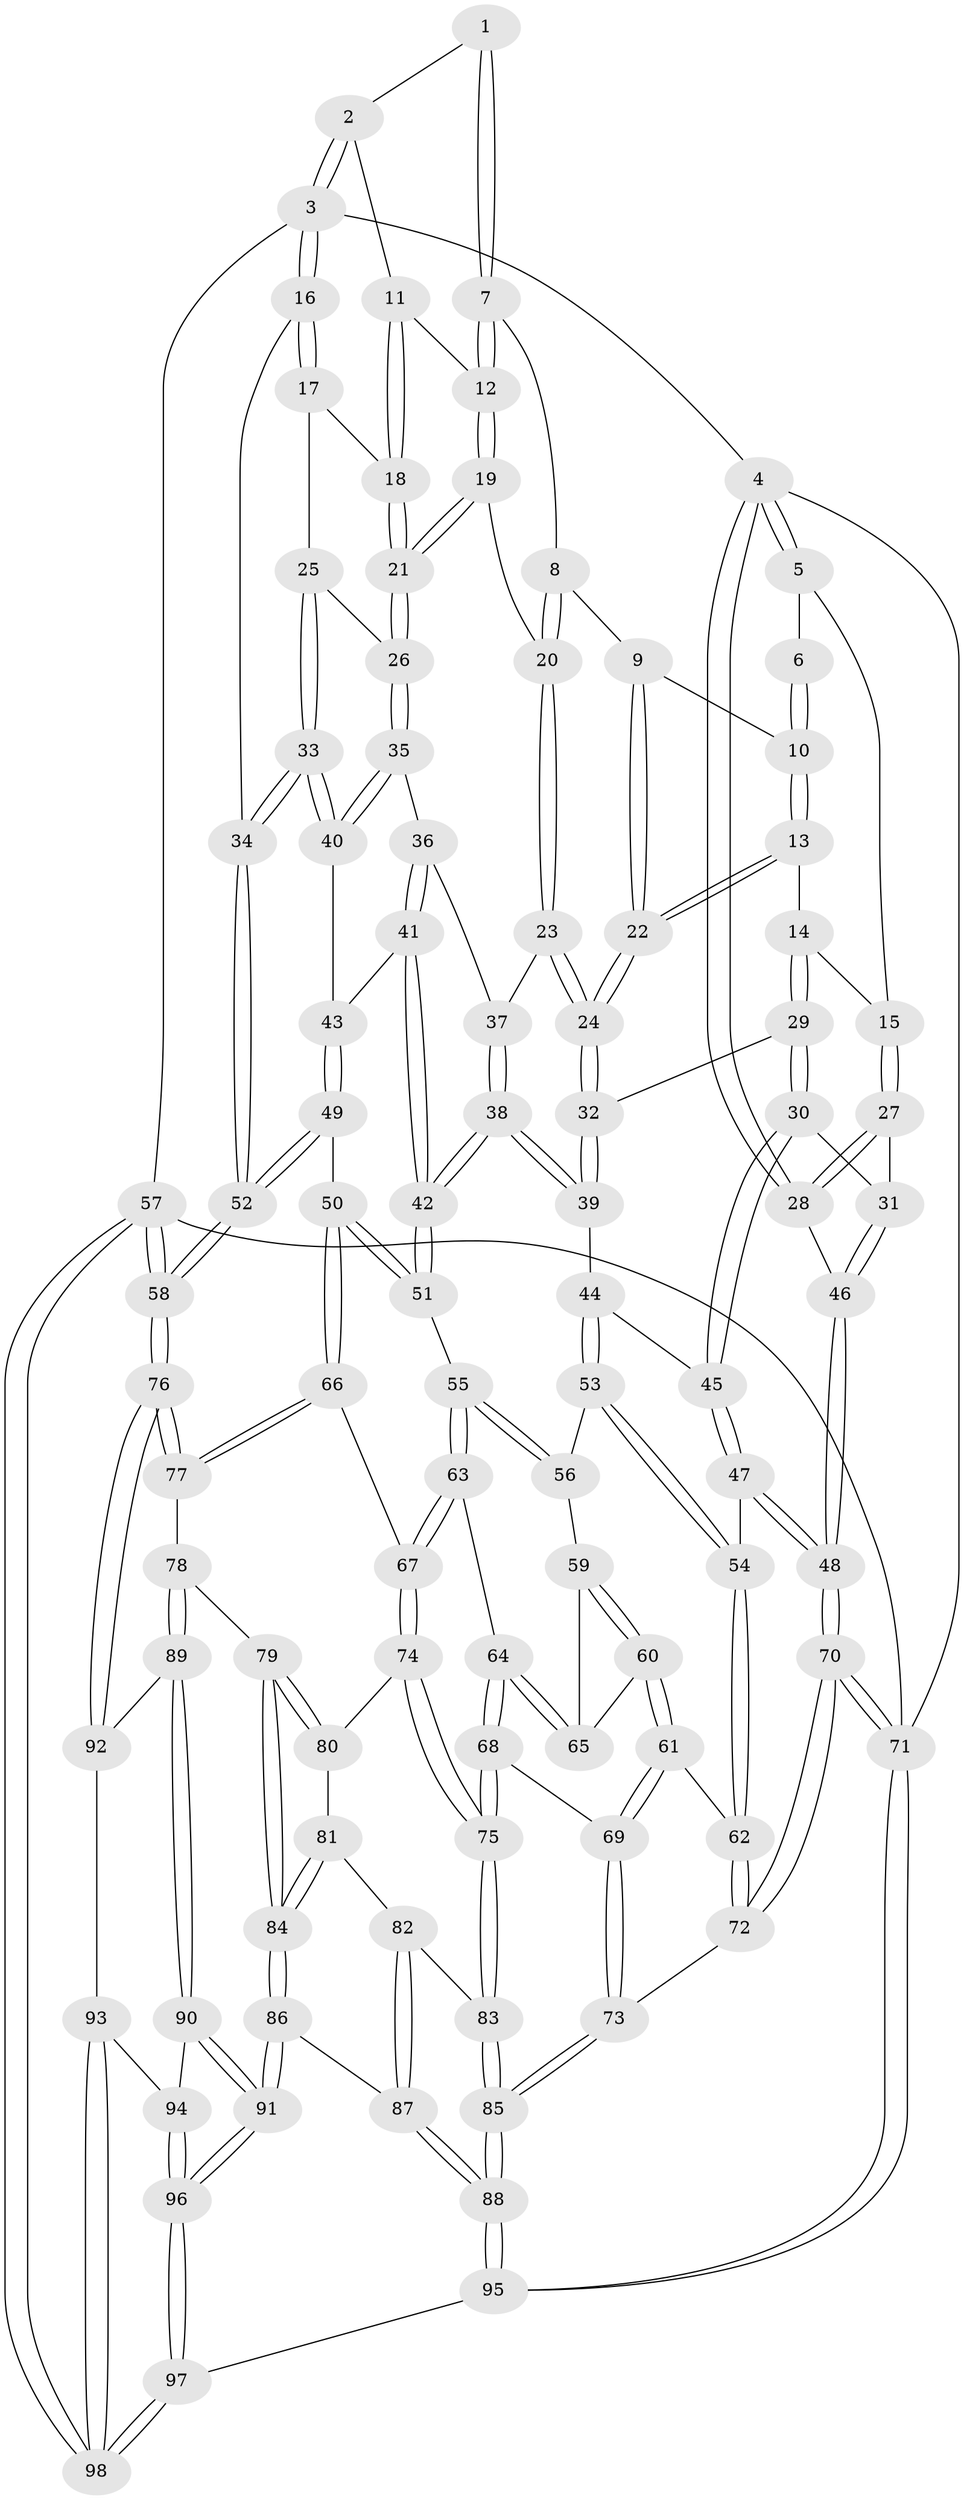 // coarse degree distribution, {2: 0.025, 6: 0.025, 3: 0.275, 4: 0.55, 5: 0.125}
// Generated by graph-tools (version 1.1) at 2025/38/03/04/25 23:38:25]
// undirected, 98 vertices, 242 edges
graph export_dot {
  node [color=gray90,style=filled];
  1 [pos="+0.754150512754209+0"];
  2 [pos="+0.9666766479174455+0"];
  3 [pos="+1+0"];
  4 [pos="+0+0"];
  5 [pos="+0.33385852509635344+0"];
  6 [pos="+0.5818451346604763+0"];
  7 [pos="+0.7537040656893984+0.06567449893260517"];
  8 [pos="+0.6675932362619499+0.1088173788876714"];
  9 [pos="+0.6196491206480378+0.11064092284383378"];
  10 [pos="+0.579387605861477+0.06983037173900344"];
  11 [pos="+0.9107639022564277+0.10207889153604001"];
  12 [pos="+0.7573420902018458+0.07016569001311254"];
  13 [pos="+0.4546721210280398+0.11423754020648075"];
  14 [pos="+0.36123733207118014+0.08381240170942132"];
  15 [pos="+0.35235909032244017+0.06581767272905394"];
  16 [pos="+1+0.10462543901191751"];
  17 [pos="+0.9648822733987208+0.13607629745043398"];
  18 [pos="+0.9338020930803024+0.1361369193520908"];
  19 [pos="+0.7748351118369662+0.15044019472623624"];
  20 [pos="+0.6874091002894808+0.24097380556301232"];
  21 [pos="+0.8645097155087393+0.2476488610190903"];
  22 [pos="+0.5615592780230769+0.2353988648102682"];
  23 [pos="+0.6821455224427543+0.25524486398947294"];
  24 [pos="+0.5640065429016118+0.24941265800953885"];
  25 [pos="+0.9825852531114151+0.26232630959210834"];
  26 [pos="+0.8645140566826737+0.24832321510047792"];
  27 [pos="+0.09887543359739859+0.1630007146776908"];
  28 [pos="+0+0"];
  29 [pos="+0.34393575779030555+0.21434495481106386"];
  30 [pos="+0.2457260342570552+0.32868532023586483"];
  31 [pos="+0.20409938236065953+0.3154457353906307"];
  32 [pos="+0.5174917511553595+0.3203576868616544"];
  33 [pos="+1+0.31177473308860665"];
  34 [pos="+1+0.32413444238970557"];
  35 [pos="+0.8470181664223857+0.29045044083977956"];
  36 [pos="+0.7481388467146081+0.30073502021062215"];
  37 [pos="+0.6890656010500658+0.26269665225516625"];
  38 [pos="+0.5964687974612997+0.48993931134745555"];
  39 [pos="+0.5146172950138614+0.4052962664452645"];
  40 [pos="+0.8623048718794646+0.3278907812517668"];
  41 [pos="+0.6999862079228447+0.43454881755646385"];
  42 [pos="+0.6093655369552058+0.5070017586260684"];
  43 [pos="+0.8795581165233332+0.41823161661853464"];
  44 [pos="+0.35989972955188904+0.4344702774791175"];
  45 [pos="+0.25958349214034876+0.35671027946493455"];
  46 [pos="+0+0.4787106082348878"];
  47 [pos="+0.13960876406070843+0.5956926383946836"];
  48 [pos="+0+0.5571795489633641"];
  49 [pos="+0.9674236782585514+0.5360266090573934"];
  50 [pos="+0.7172998304132506+0.6412919560835112"];
  51 [pos="+0.6094678967956216+0.5076861445446585"];
  52 [pos="+1+0.5814926535169852"];
  53 [pos="+0.34137657906927105+0.5359563392877081"];
  54 [pos="+0.15602243548970057+0.6063740570060548"];
  55 [pos="+0.4878291425251303+0.5997604013268506"];
  56 [pos="+0.3533847979909829+0.5525949072521309"];
  57 [pos="+1+1"];
  58 [pos="+1+0.8118229467681107"];
  59 [pos="+0.35318130023314115+0.5935383668239992"];
  60 [pos="+0.316101898913533+0.6694948999733733"];
  61 [pos="+0.29618244045285513+0.6910693006836071"];
  62 [pos="+0.17516186609441356+0.6388681199042129"];
  63 [pos="+0.46161294440328543+0.6740219934110951"];
  64 [pos="+0.44711091715194456+0.6907019384415182"];
  65 [pos="+0.3960461823891007+0.6575083438564564"];
  66 [pos="+0.7113118887679598+0.6948729859732959"];
  67 [pos="+0.5968509622006187+0.7222473156324907"];
  68 [pos="+0.41915295666577923+0.7778494516560549"];
  69 [pos="+0.3127878441866806+0.7184130555341623"];
  70 [pos="+0+1"];
  71 [pos="+0+1"];
  72 [pos="+0.1729516377198254+0.8464301354416458"];
  73 [pos="+0.21474703200413547+0.8506791045648799"];
  74 [pos="+0.4982864594919836+0.795404930277312"];
  75 [pos="+0.4216941426158855+0.7873477811024692"];
  76 [pos="+1+0.8125667383443779"];
  77 [pos="+0.7162994635739942+0.7135072943672135"];
  78 [pos="+0.7193556019043402+0.7883375968748921"];
  79 [pos="+0.6578503115750816+0.8251711628508102"];
  80 [pos="+0.5155260967052475+0.8100585234456478"];
  81 [pos="+0.5210082629691168+0.821284931422409"];
  82 [pos="+0.5100650611341138+0.8950558295869804"];
  83 [pos="+0.41050589571785256+0.8148530310672192"];
  84 [pos="+0.5784636757534249+0.9055897994487816"];
  85 [pos="+0.3508114828925683+0.9086838997745716"];
  86 [pos="+0.5737834123950918+0.9177695889403926"];
  87 [pos="+0.5264936531588872+0.917044982527506"];
  88 [pos="+0.37400975182303425+1"];
  89 [pos="+0.7269727175564816+0.8007113714486632"];
  90 [pos="+0.725972639911782+0.890649024545671"];
  91 [pos="+0.6186293144093535+1"];
  92 [pos="+0.8568546420135094+0.8587245863383137"];
  93 [pos="+0.8321912312020066+1"];
  94 [pos="+0.7714629140620478+0.9558488456819441"];
  95 [pos="+0.3712199747359059+1"];
  96 [pos="+0.6177949488009317+1"];
  97 [pos="+0.599596063986315+1"];
  98 [pos="+0.9487312808499042+1"];
  1 -- 2;
  1 -- 7;
  1 -- 7;
  2 -- 3;
  2 -- 3;
  2 -- 11;
  3 -- 4;
  3 -- 16;
  3 -- 16;
  3 -- 57;
  4 -- 5;
  4 -- 5;
  4 -- 28;
  4 -- 28;
  4 -- 71;
  5 -- 6;
  5 -- 15;
  6 -- 10;
  6 -- 10;
  7 -- 8;
  7 -- 12;
  7 -- 12;
  8 -- 9;
  8 -- 20;
  8 -- 20;
  9 -- 10;
  9 -- 22;
  9 -- 22;
  10 -- 13;
  10 -- 13;
  11 -- 12;
  11 -- 18;
  11 -- 18;
  12 -- 19;
  12 -- 19;
  13 -- 14;
  13 -- 22;
  13 -- 22;
  14 -- 15;
  14 -- 29;
  14 -- 29;
  15 -- 27;
  15 -- 27;
  16 -- 17;
  16 -- 17;
  16 -- 34;
  17 -- 18;
  17 -- 25;
  18 -- 21;
  18 -- 21;
  19 -- 20;
  19 -- 21;
  19 -- 21;
  20 -- 23;
  20 -- 23;
  21 -- 26;
  21 -- 26;
  22 -- 24;
  22 -- 24;
  23 -- 24;
  23 -- 24;
  23 -- 37;
  24 -- 32;
  24 -- 32;
  25 -- 26;
  25 -- 33;
  25 -- 33;
  26 -- 35;
  26 -- 35;
  27 -- 28;
  27 -- 28;
  27 -- 31;
  28 -- 46;
  29 -- 30;
  29 -- 30;
  29 -- 32;
  30 -- 31;
  30 -- 45;
  30 -- 45;
  31 -- 46;
  31 -- 46;
  32 -- 39;
  32 -- 39;
  33 -- 34;
  33 -- 34;
  33 -- 40;
  33 -- 40;
  34 -- 52;
  34 -- 52;
  35 -- 36;
  35 -- 40;
  35 -- 40;
  36 -- 37;
  36 -- 41;
  36 -- 41;
  37 -- 38;
  37 -- 38;
  38 -- 39;
  38 -- 39;
  38 -- 42;
  38 -- 42;
  39 -- 44;
  40 -- 43;
  41 -- 42;
  41 -- 42;
  41 -- 43;
  42 -- 51;
  42 -- 51;
  43 -- 49;
  43 -- 49;
  44 -- 45;
  44 -- 53;
  44 -- 53;
  45 -- 47;
  45 -- 47;
  46 -- 48;
  46 -- 48;
  47 -- 48;
  47 -- 48;
  47 -- 54;
  48 -- 70;
  48 -- 70;
  49 -- 50;
  49 -- 52;
  49 -- 52;
  50 -- 51;
  50 -- 51;
  50 -- 66;
  50 -- 66;
  51 -- 55;
  52 -- 58;
  52 -- 58;
  53 -- 54;
  53 -- 54;
  53 -- 56;
  54 -- 62;
  54 -- 62;
  55 -- 56;
  55 -- 56;
  55 -- 63;
  55 -- 63;
  56 -- 59;
  57 -- 58;
  57 -- 58;
  57 -- 98;
  57 -- 98;
  57 -- 71;
  58 -- 76;
  58 -- 76;
  59 -- 60;
  59 -- 60;
  59 -- 65;
  60 -- 61;
  60 -- 61;
  60 -- 65;
  61 -- 62;
  61 -- 69;
  61 -- 69;
  62 -- 72;
  62 -- 72;
  63 -- 64;
  63 -- 67;
  63 -- 67;
  64 -- 65;
  64 -- 65;
  64 -- 68;
  64 -- 68;
  66 -- 67;
  66 -- 77;
  66 -- 77;
  67 -- 74;
  67 -- 74;
  68 -- 69;
  68 -- 75;
  68 -- 75;
  69 -- 73;
  69 -- 73;
  70 -- 71;
  70 -- 71;
  70 -- 72;
  70 -- 72;
  71 -- 95;
  71 -- 95;
  72 -- 73;
  73 -- 85;
  73 -- 85;
  74 -- 75;
  74 -- 75;
  74 -- 80;
  75 -- 83;
  75 -- 83;
  76 -- 77;
  76 -- 77;
  76 -- 92;
  76 -- 92;
  77 -- 78;
  78 -- 79;
  78 -- 89;
  78 -- 89;
  79 -- 80;
  79 -- 80;
  79 -- 84;
  79 -- 84;
  80 -- 81;
  81 -- 82;
  81 -- 84;
  81 -- 84;
  82 -- 83;
  82 -- 87;
  82 -- 87;
  83 -- 85;
  83 -- 85;
  84 -- 86;
  84 -- 86;
  85 -- 88;
  85 -- 88;
  86 -- 87;
  86 -- 91;
  86 -- 91;
  87 -- 88;
  87 -- 88;
  88 -- 95;
  88 -- 95;
  89 -- 90;
  89 -- 90;
  89 -- 92;
  90 -- 91;
  90 -- 91;
  90 -- 94;
  91 -- 96;
  91 -- 96;
  92 -- 93;
  93 -- 94;
  93 -- 98;
  93 -- 98;
  94 -- 96;
  94 -- 96;
  95 -- 97;
  96 -- 97;
  96 -- 97;
  97 -- 98;
  97 -- 98;
}
